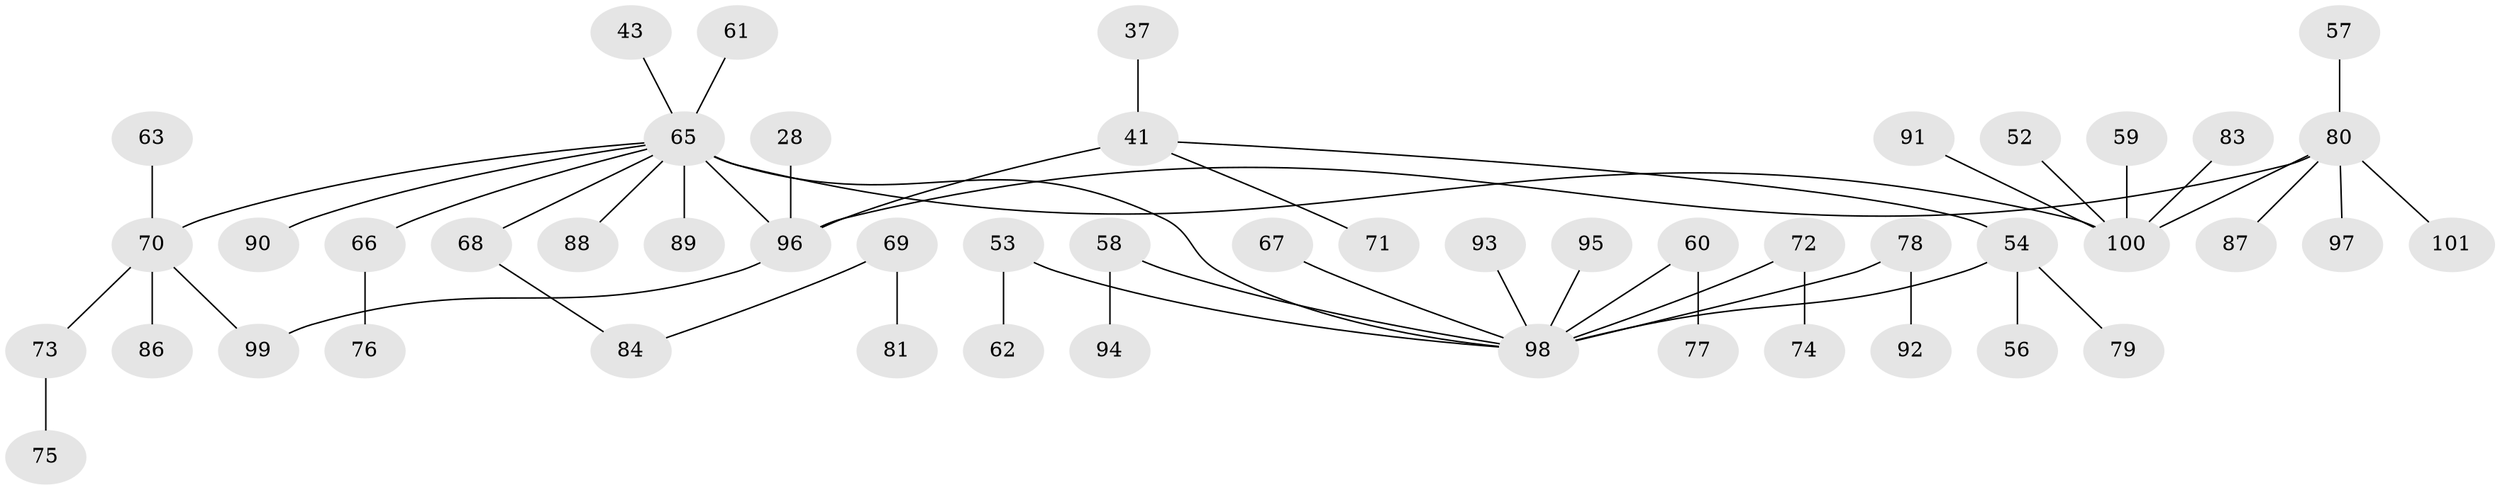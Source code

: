 // original degree distribution, {4: 0.06930693069306931, 6: 0.0297029702970297, 5: 0.0297029702970297, 3: 0.13861386138613863, 7: 0.009900990099009901, 2: 0.3069306930693069, 1: 0.4158415841584158}
// Generated by graph-tools (version 1.1) at 2025/43/03/09/25 04:43:00]
// undirected, 50 vertices, 52 edges
graph export_dot {
graph [start="1"]
  node [color=gray90,style=filled];
  28;
  37 [super="+35"];
  41 [super="+34"];
  43;
  52;
  53;
  54 [super="+49"];
  56;
  57;
  58;
  59;
  60;
  61;
  62;
  63;
  65 [super="+17"];
  66;
  67;
  68 [super="+27"];
  69;
  70 [super="+51"];
  71 [super="+42"];
  72;
  73;
  74;
  75;
  76;
  77;
  78;
  79;
  80 [super="+8+50"];
  81;
  83;
  84 [super="+40"];
  86;
  87;
  88;
  89;
  90;
  91;
  92;
  93;
  94;
  95;
  96 [super="+39+44+64"];
  97;
  98 [super="+45+85"];
  99;
  100 [super="+82"];
  101;
  28 -- 96;
  37 -- 41;
  41 -- 96 [weight=2];
  41 -- 71;
  41 -- 54;
  43 -- 65;
  52 -- 100;
  53 -- 62;
  53 -- 98;
  54 -- 98;
  54 -- 56;
  54 -- 79;
  57 -- 80;
  58 -- 94;
  58 -- 98;
  59 -- 100;
  60 -- 77;
  60 -- 98 [weight=2];
  61 -- 65;
  63 -- 70;
  65 -- 66;
  65 -- 88;
  65 -- 89;
  65 -- 90;
  65 -- 68;
  65 -- 96 [weight=2];
  65 -- 98 [weight=2];
  65 -- 70;
  65 -- 100;
  66 -- 76;
  67 -- 98;
  68 -- 84;
  69 -- 81;
  69 -- 84;
  70 -- 86;
  70 -- 99;
  70 -- 73;
  72 -- 74;
  72 -- 98;
  73 -- 75;
  78 -- 92;
  78 -- 98;
  80 -- 97;
  80 -- 101;
  80 -- 87;
  80 -- 96;
  80 -- 100;
  83 -- 100;
  91 -- 100;
  93 -- 98;
  95 -- 98;
  96 -- 99;
}
